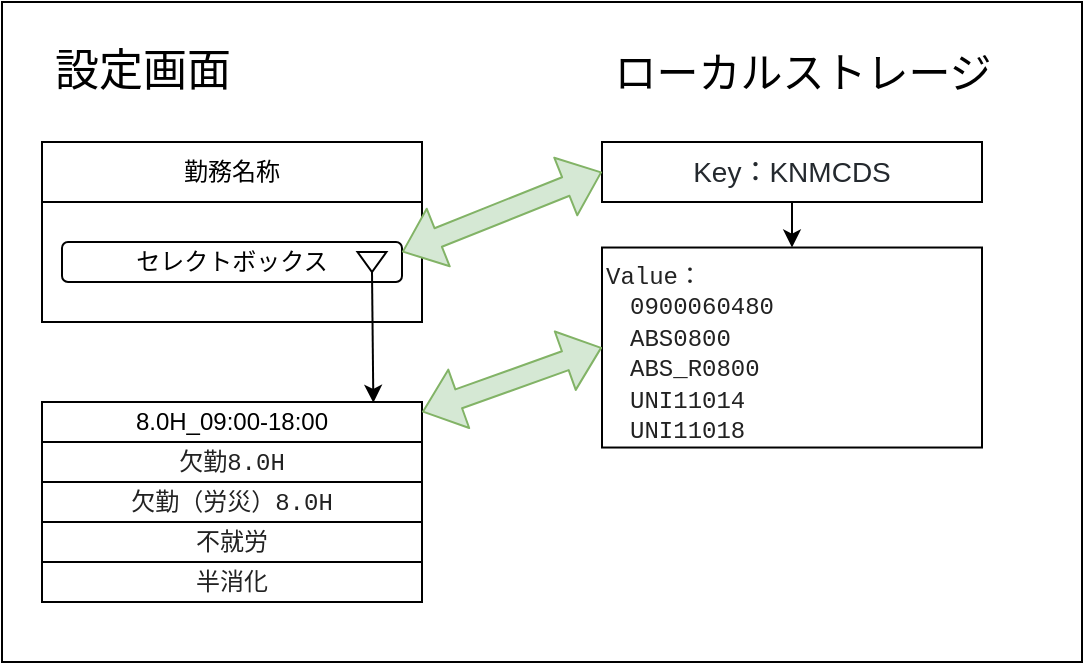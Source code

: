 <mxfile version="13.1.3">
    <diagram id="6hGFLwfOUW9BJ-s0fimq" name="Page-1">
        <mxGraphModel dx="1188" dy="982" grid="1" gridSize="10" guides="1" tooltips="1" connect="1" arrows="1" fold="1" page="1" pageScale="1" pageWidth="180" pageHeight="110" math="0" shadow="0">
            <root>
                <mxCell id="0"/>
                <mxCell id="1" parent="0"/>
                <mxCell id="24" value="" style="rounded=0;whiteSpace=wrap;html=1;fontSize=22;align=left;" vertex="1" parent="1">
                    <mxGeometry width="540" height="330" as="geometry"/>
                </mxCell>
                <mxCell id="2" value="" style="rounded=0;whiteSpace=wrap;html=1;" vertex="1" parent="1">
                    <mxGeometry x="20" y="70" width="190" height="90" as="geometry"/>
                </mxCell>
                <mxCell id="3" value="勤務名称" style="rounded=0;whiteSpace=wrap;html=1;" vertex="1" parent="1">
                    <mxGeometry x="20" y="70" width="190" height="30" as="geometry"/>
                </mxCell>
                <mxCell id="4" value="セレクトボックス" style="rounded=1;whiteSpace=wrap;html=1;" vertex="1" parent="1">
                    <mxGeometry x="30" y="120" width="170" height="20" as="geometry"/>
                </mxCell>
                <mxCell id="7" value="" style="triangle;whiteSpace=wrap;html=1;rotation=90;" vertex="1" parent="1">
                    <mxGeometry x="180" y="122.76" width="10" height="14.48" as="geometry"/>
                </mxCell>
                <mxCell id="9" value="8.0H_09:00-18:00" style="rounded=0;whiteSpace=wrap;html=1;" vertex="1" parent="1">
                    <mxGeometry x="20" y="200" width="190" height="20" as="geometry"/>
                </mxCell>
                <mxCell id="13" value="&lt;span style=&quot;color: rgb(34 , 34 , 34) ; font-family: &amp;#34;consolas&amp;#34; , &amp;#34;lucida console&amp;#34; , &amp;#34;courier new&amp;#34; , monospace ; text-align: left ; background-color: rgb(255 , 255 , 255)&quot;&gt;欠勤8.0H&lt;/span&gt;" style="rounded=0;whiteSpace=wrap;html=1;" vertex="1" parent="1">
                    <mxGeometry x="20" y="220" width="190" height="20" as="geometry"/>
                </mxCell>
                <mxCell id="14" value="&lt;span style=&quot;color: rgb(34 , 34 , 34) ; font-family: &amp;#34;consolas&amp;#34; , &amp;#34;lucida console&amp;#34; , &amp;#34;courier new&amp;#34; , monospace ; text-align: left ; background-color: rgb(255 , 255 , 255)&quot;&gt;欠勤（労災）8.0H&lt;/span&gt;" style="rounded=0;whiteSpace=wrap;html=1;" vertex="1" parent="1">
                    <mxGeometry x="20" y="240" width="190" height="20" as="geometry"/>
                </mxCell>
                <mxCell id="15" value="&lt;span style=&quot;color: rgb(34 , 34 , 34) ; font-family: &amp;#34;consolas&amp;#34; , &amp;#34;lucida console&amp;#34; , &amp;#34;courier new&amp;#34; , monospace ; text-align: left ; background-color: rgb(255 , 255 , 255)&quot;&gt;不就労&lt;/span&gt;" style="rounded=0;whiteSpace=wrap;html=1;" vertex="1" parent="1">
                    <mxGeometry x="20" y="260" width="190" height="20" as="geometry"/>
                </mxCell>
                <mxCell id="16" value="&lt;span style=&quot;color: rgb(34 , 34 , 34) ; font-family: &amp;#34;consolas&amp;#34; , &amp;#34;lucida console&amp;#34; , &amp;#34;courier new&amp;#34; , monospace ; text-align: left ; background-color: rgb(255 , 255 , 255)&quot;&gt;半消化&lt;/span&gt;" style="rounded=0;whiteSpace=wrap;html=1;" vertex="1" parent="1">
                    <mxGeometry x="20" y="280" width="190" height="20" as="geometry"/>
                </mxCell>
                <mxCell id="17" value="" style="endArrow=classic;html=1;exitX=1;exitY=0.5;exitDx=0;exitDy=0;entryX=0.872;entryY=0.021;entryDx=0;entryDy=0;entryPerimeter=0;" edge="1" parent="1" source="7" target="9">
                    <mxGeometry width="50" height="50" relative="1" as="geometry">
                        <mxPoint x="200" y="130" as="sourcePoint"/>
                        <mxPoint x="230" y="240" as="targetPoint"/>
                    </mxGeometry>
                </mxCell>
                <mxCell id="18" value="設定画面" style="text;html=1;align=center;verticalAlign=middle;resizable=0;points=[];autosize=1;fontSize=22;" vertex="1" parent="1">
                    <mxGeometry x="20" y="20" width="100" height="30" as="geometry"/>
                </mxCell>
                <mxCell id="19" value="ローカルストレージ" style="text;html=1;align=center;verticalAlign=middle;resizable=0;points=[];autosize=1;fontSize=21;" vertex="1" parent="1">
                    <mxGeometry x="300" y="20" width="200" height="30" as="geometry"/>
                </mxCell>
                <mxCell id="29" style="edgeStyle=orthogonalEdgeStyle;rounded=0;orthogonalLoop=1;jettySize=auto;html=1;entryX=0.5;entryY=0;entryDx=0;entryDy=0;fontSize=22;" edge="1" parent="1" source="20" target="21">
                    <mxGeometry relative="1" as="geometry"/>
                </mxCell>
                <mxCell id="20" value="&lt;div style=&quot;color: rgb(36 , 41 , 46) ; background-color: rgb(255 , 255 , 255) ; font-size: 14px ; line-height: 19px&quot;&gt;Key：KNMCDS&lt;/div&gt;" style="rounded=0;whiteSpace=wrap;html=1;" vertex="1" parent="1">
                    <mxGeometry x="300" y="70" width="190" height="30" as="geometry"/>
                </mxCell>
                <mxCell id="21" value="&lt;span style=&quot;color: rgb(34 , 34 , 34) ; font-family: &amp;#34;consolas&amp;#34; , &amp;#34;lucida console&amp;#34; , &amp;#34;courier new&amp;#34; , monospace ; background-color: rgb(255 , 255 , 255)&quot;&gt;Value：&lt;br&gt;　0900060480&lt;br&gt;&lt;/span&gt;&lt;span&gt;　&lt;/span&gt;&lt;span style=&quot;color: rgb(34 , 34 , 34) ; font-family: &amp;#34;consolas&amp;#34; , &amp;#34;lucida console&amp;#34; , &amp;#34;courier new&amp;#34; , monospace ; background-color: rgb(255 , 255 , 255)&quot;&gt;ABS0800&lt;br&gt;&lt;/span&gt;&lt;span&gt;　&lt;/span&gt;&lt;span style=&quot;color: rgb(34 , 34 , 34) ; font-family: &amp;#34;consolas&amp;#34; , &amp;#34;lucida console&amp;#34; , &amp;#34;courier new&amp;#34; , monospace ; background-color: rgb(255 , 255 , 255)&quot;&gt;ABS_R0800&lt;br&gt;&lt;/span&gt;&lt;span&gt;　&lt;/span&gt;&lt;span style=&quot;color: rgb(34 , 34 , 34) ; font-family: &amp;#34;consolas&amp;#34; , &amp;#34;lucida console&amp;#34; , &amp;#34;courier new&amp;#34; , monospace ; background-color: rgb(255 , 255 , 255)&quot;&gt;UNI11014&lt;br&gt;&lt;/span&gt;&lt;span&gt;　&lt;/span&gt;&lt;span style=&quot;color: rgb(34 , 34 , 34) ; font-family: &amp;#34;consolas&amp;#34; , &amp;#34;lucida console&amp;#34; , &amp;#34;courier new&amp;#34; , monospace ; background-color: rgb(255 , 255 , 255)&quot;&gt;UNI11018&lt;/span&gt;&lt;span&gt;&lt;br&gt;&lt;/span&gt;" style="rounded=0;whiteSpace=wrap;html=1;align=left;verticalAlign=top;" vertex="1" parent="1">
                    <mxGeometry x="300" y="122.76" width="190" height="100" as="geometry"/>
                </mxCell>
                <mxCell id="27" value="" style="shape=flexArrow;endArrow=classic;startArrow=classic;html=1;fontSize=22;exitX=1;exitY=0.25;exitDx=0;exitDy=0;entryX=0;entryY=0.5;entryDx=0;entryDy=0;fillColor=#d5e8d4;strokeColor=#82b366;" edge="1" parent="1" source="4" target="20">
                    <mxGeometry width="50" height="50" relative="1" as="geometry">
                        <mxPoint x="300" y="190" as="sourcePoint"/>
                        <mxPoint x="350" y="140" as="targetPoint"/>
                    </mxGeometry>
                </mxCell>
                <mxCell id="28" value="" style="shape=flexArrow;endArrow=classic;startArrow=classic;html=1;fontSize=22;entryX=0;entryY=0.5;entryDx=0;entryDy=0;exitX=1;exitY=0.25;exitDx=0;exitDy=0;fillColor=#d5e8d4;strokeColor=#82b366;" edge="1" parent="1" source="9" target="21">
                    <mxGeometry width="50" height="50" relative="1" as="geometry">
                        <mxPoint x="210" y="215" as="sourcePoint"/>
                        <mxPoint x="260" y="165" as="targetPoint"/>
                    </mxGeometry>
                </mxCell>
            </root>
        </mxGraphModel>
    </diagram>
</mxfile>